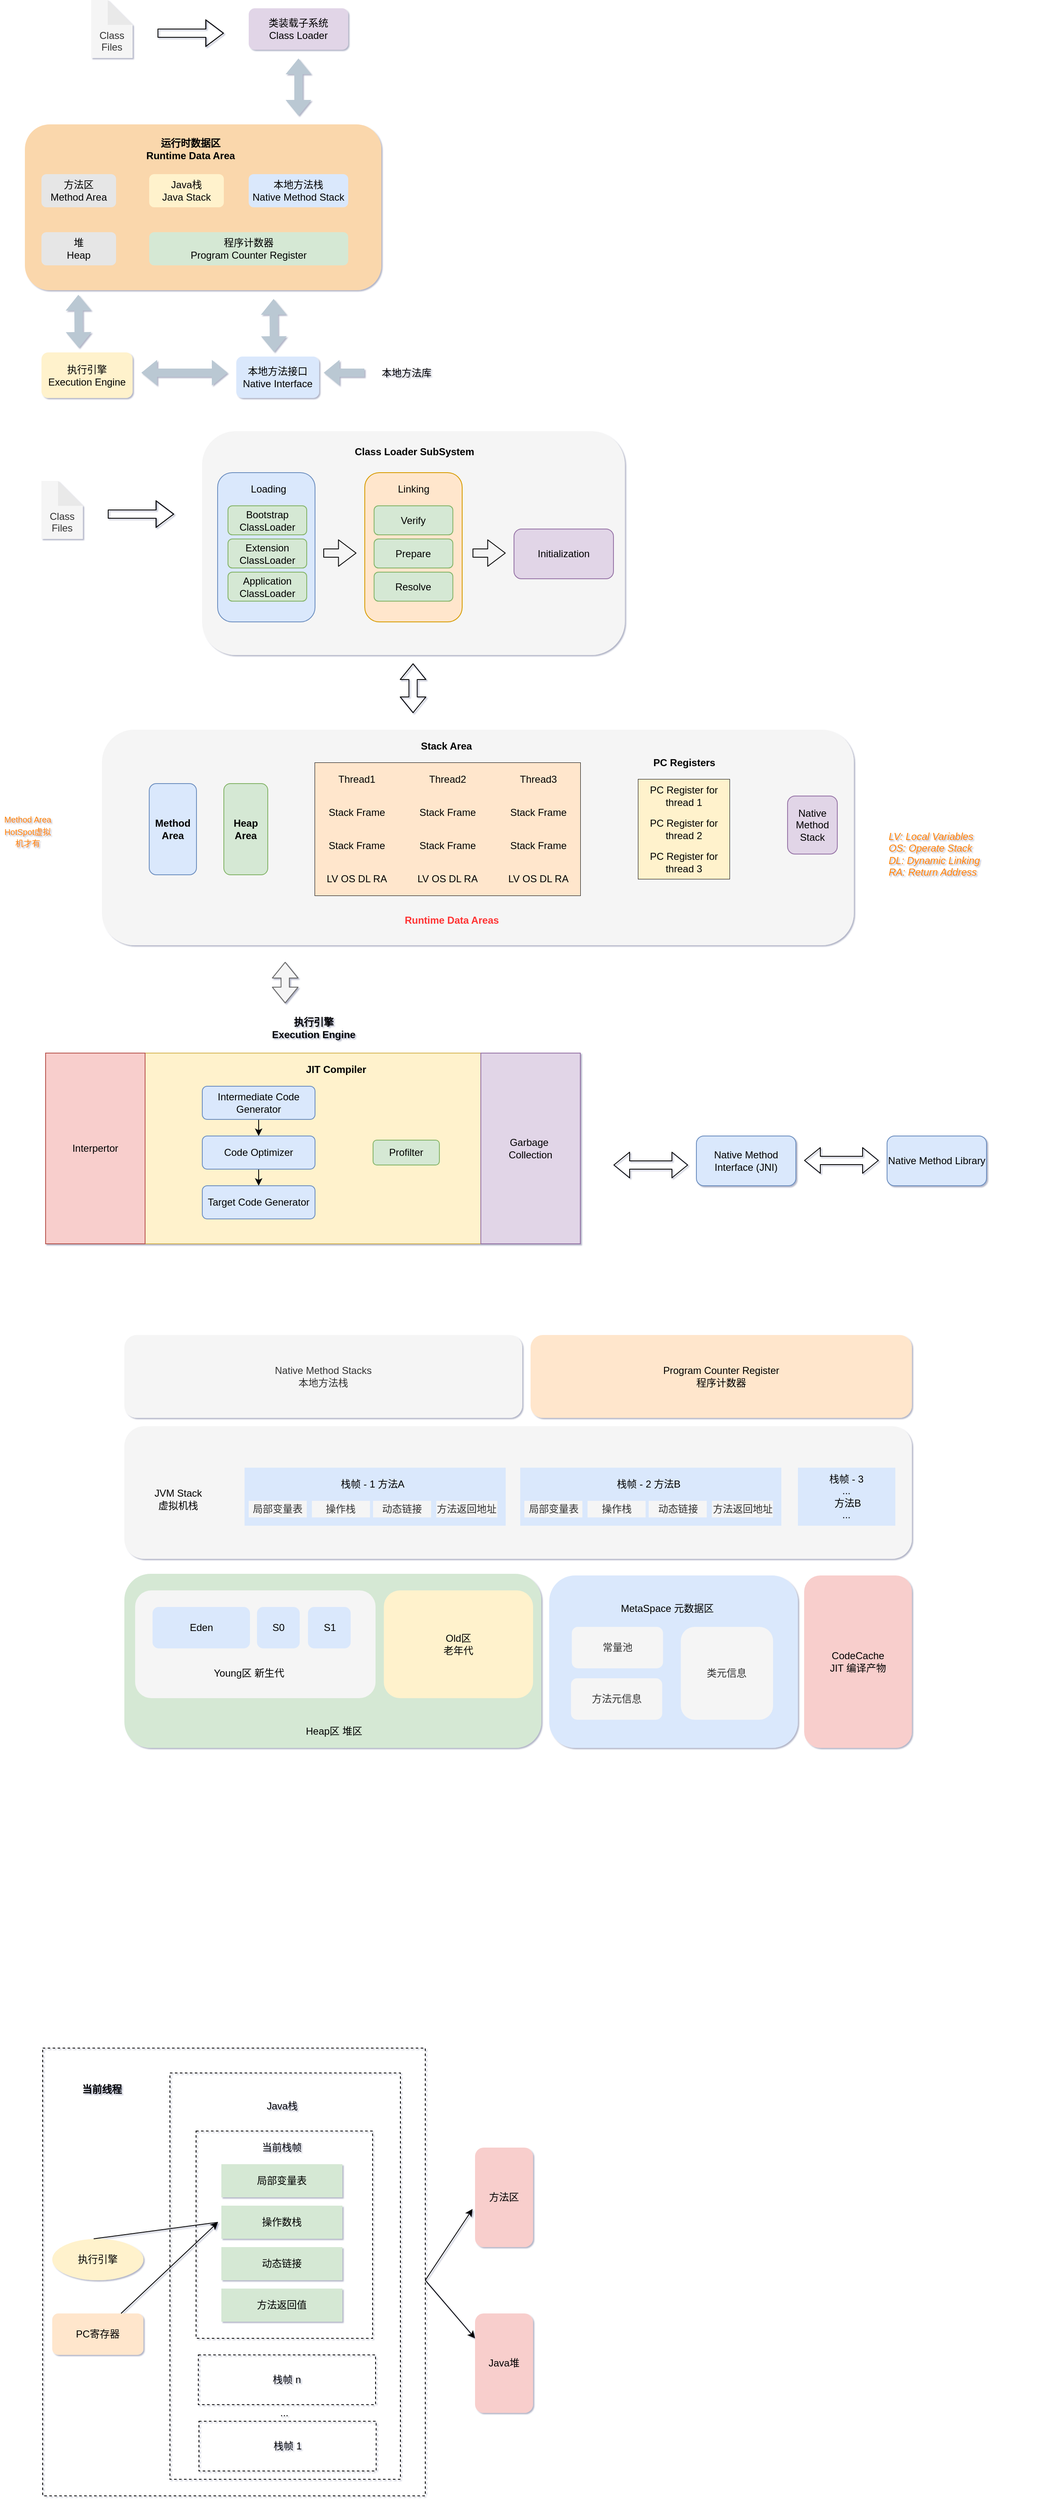 <mxfile version="13.6.2" type="device"><diagram id="C5RBs43oDa-KdzZeNtuy" name="Page-1"><mxGraphModel dx="1106" dy="1003" grid="1" gridSize="10" guides="1" tooltips="1" connect="1" arrows="1" fold="1" page="1" pageScale="1" pageWidth="2339" pageHeight="3300" math="0" shadow="1"><root><mxCell id="WIyWlLk6GJQsqaUBKTNV-0"/><mxCell id="WIyWlLk6GJQsqaUBKTNV-1" parent="WIyWlLk6GJQsqaUBKTNV-0"/><mxCell id="bjE6wLSKXsFgiYiC3SsY-15" value="" style="rounded=0;whiteSpace=wrap;html=1;strokeColor=#d6b656;fillColor=#fff2cc;" parent="WIyWlLk6GJQsqaUBKTNV-1" vertex="1"><mxGeometry x="245" y="1300" width="405" height="230" as="geometry"/></mxCell><mxCell id="PhvmzHzbnScWSpnPdrOo-39" value="" style="rounded=1;whiteSpace=wrap;html=1;dashed=1;fillColor=#dae8fc;strokeColor=none;" parent="WIyWlLk6GJQsqaUBKTNV-1" vertex="1"><mxGeometry x="732.5" y="1930" width="300" height="208" as="geometry"/></mxCell><mxCell id="PhvmzHzbnScWSpnPdrOo-33" value="" style="rounded=1;whiteSpace=wrap;html=1;dashed=1;fillColor=#d5e8d4;strokeColor=none;" parent="WIyWlLk6GJQsqaUBKTNV-1" vertex="1"><mxGeometry x="220" y="1928" width="503" height="210" as="geometry"/></mxCell><mxCell id="PhvmzHzbnScWSpnPdrOo-30" value="" style="rounded=1;whiteSpace=wrap;html=1;dashed=1;fillColor=#f5f5f5;fontColor=#333333;strokeColor=none;" parent="WIyWlLk6GJQsqaUBKTNV-1" vertex="1"><mxGeometry x="233" y="1948" width="290" height="130" as="geometry"/></mxCell><mxCell id="PhvmzHzbnScWSpnPdrOo-24" value="" style="rounded=1;whiteSpace=wrap;html=1;dashed=1;fillColor=#f5f5f5;fontColor=#333333;strokeColor=none;" parent="WIyWlLk6GJQsqaUBKTNV-1" vertex="1"><mxGeometry x="220" y="1750" width="950" height="160" as="geometry"/></mxCell><mxCell id="-hFoZaVUEmE9mQZPMZeh-57" value="" style="rounded=1;whiteSpace=wrap;html=1;fillColor=#f5f5f5;fontColor=#333333;strokeColor=none;" parent="WIyWlLk6GJQsqaUBKTNV-1" vertex="1"><mxGeometry x="193" y="910" width="907" height="260" as="geometry"/></mxCell><mxCell id="-hFoZaVUEmE9mQZPMZeh-16" value="" style="rounded=1;whiteSpace=wrap;html=1;fillColor=#f5f5f5;fontColor=#333333;strokeColor=none;" parent="WIyWlLk6GJQsqaUBKTNV-1" vertex="1"><mxGeometry x="313.75" y="550" width="510" height="270" as="geometry"/></mxCell><mxCell id="-hFoZaVUEmE9mQZPMZeh-12" value="" style="rounded=1;whiteSpace=wrap;html=1;fillColor=#ffe6cc;strokeColor=#d79b00;" parent="WIyWlLk6GJQsqaUBKTNV-1" vertex="1"><mxGeometry x="510" y="600" width="117.5" height="180" as="geometry"/></mxCell><mxCell id="-hFoZaVUEmE9mQZPMZeh-10" value="" style="rounded=1;whiteSpace=wrap;html=1;fillColor=#dae8fc;strokeColor=#6c8ebf;" parent="WIyWlLk6GJQsqaUBKTNV-1" vertex="1"><mxGeometry x="332.5" y="600" width="117.5" height="180" as="geometry"/></mxCell><mxCell id="D6zhzTx_Y20rToR_eGYe-0" value="" style="rounded=1;whiteSpace=wrap;html=1;fillColor=#fad7ac;strokeColor=none;" parent="WIyWlLk6GJQsqaUBKTNV-1" vertex="1"><mxGeometry x="100" y="180" width="430" height="200" as="geometry"/></mxCell><mxCell id="D6zhzTx_Y20rToR_eGYe-1" value="方法区&lt;br&gt;Method Area" style="rounded=1;whiteSpace=wrap;html=1;fillColor=#E6E6E6;strokeColor=none;" parent="WIyWlLk6GJQsqaUBKTNV-1" vertex="1"><mxGeometry x="120" y="240" width="90" height="40" as="geometry"/></mxCell><mxCell id="D6zhzTx_Y20rToR_eGYe-2" value="堆&lt;br&gt;Heap" style="rounded=1;whiteSpace=wrap;html=1;fillColor=#E6E6E6;strokeColor=none;" parent="WIyWlLk6GJQsqaUBKTNV-1" vertex="1"><mxGeometry x="120" y="310" width="90" height="40" as="geometry"/></mxCell><mxCell id="D6zhzTx_Y20rToR_eGYe-3" value="Java栈&lt;br&gt;Java Stack" style="rounded=1;whiteSpace=wrap;html=1;fillColor=#fff2cc;strokeColor=none;" parent="WIyWlLk6GJQsqaUBKTNV-1" vertex="1"><mxGeometry x="250" y="240" width="90" height="40" as="geometry"/></mxCell><mxCell id="D6zhzTx_Y20rToR_eGYe-4" value="程序计数器&lt;br&gt;Program Counter Register" style="rounded=1;whiteSpace=wrap;html=1;fillColor=#d5e8d4;strokeColor=none;" parent="WIyWlLk6GJQsqaUBKTNV-1" vertex="1"><mxGeometry x="250" y="310" width="240" height="40" as="geometry"/></mxCell><mxCell id="D6zhzTx_Y20rToR_eGYe-5" value="本地方法栈&lt;br&gt;Native Method Stack" style="rounded=1;whiteSpace=wrap;html=1;fillColor=#dae8fc;strokeColor=none;" parent="WIyWlLk6GJQsqaUBKTNV-1" vertex="1"><mxGeometry x="370" y="240" width="120" height="40" as="geometry"/></mxCell><mxCell id="D6zhzTx_Y20rToR_eGYe-6" value="&lt;br&gt;&lt;br&gt;Class Files" style="shape=note;whiteSpace=wrap;html=1;backgroundOutline=1;darkOpacity=0.05;fillColor=#f5f5f5;fontColor=#333333;strokeColor=none;" parent="WIyWlLk6GJQsqaUBKTNV-1" vertex="1"><mxGeometry x="180" y="30" width="50" height="70" as="geometry"/></mxCell><mxCell id="D6zhzTx_Y20rToR_eGYe-7" value="类装载子系统&lt;br&gt;Class Loader" style="rounded=1;whiteSpace=wrap;html=1;fillColor=#e1d5e7;strokeColor=none;" parent="WIyWlLk6GJQsqaUBKTNV-1" vertex="1"><mxGeometry x="370" y="40" width="120" height="50" as="geometry"/></mxCell><mxCell id="D6zhzTx_Y20rToR_eGYe-8" value="执行引擎&lt;br&gt;Execution Engine" style="rounded=1;whiteSpace=wrap;html=1;fillColor=#fff2cc;strokeColor=none;" parent="WIyWlLk6GJQsqaUBKTNV-1" vertex="1"><mxGeometry x="120" y="455" width="110" height="55" as="geometry"/></mxCell><mxCell id="D6zhzTx_Y20rToR_eGYe-9" value="本地方法接口&lt;br&gt;Native Interface" style="rounded=1;whiteSpace=wrap;html=1;fillColor=#dae8fc;strokeColor=none;" parent="WIyWlLk6GJQsqaUBKTNV-1" vertex="1"><mxGeometry x="355" y="460" width="100" height="50" as="geometry"/></mxCell><mxCell id="D6zhzTx_Y20rToR_eGYe-10" value="" style="shape=flexArrow;endArrow=classic;html=1;endWidth=21;endSize=6.74;" parent="WIyWlLk6GJQsqaUBKTNV-1" edge="1"><mxGeometry width="50" height="50" relative="1" as="geometry"><mxPoint x="260" y="70" as="sourcePoint"/><mxPoint x="340" y="70" as="targetPoint"/><Array as="points"><mxPoint x="300" y="70"/></Array></mxGeometry></mxCell><mxCell id="D6zhzTx_Y20rToR_eGYe-11" value="" style="shape=flexArrow;endArrow=classic;startArrow=classic;html=1;fillColor=#bac8d3;strokeColor=none;" parent="WIyWlLk6GJQsqaUBKTNV-1" edge="1"><mxGeometry width="50" height="50" relative="1" as="geometry"><mxPoint x="430" y="170" as="sourcePoint"/><mxPoint x="430" y="100" as="targetPoint"/></mxGeometry></mxCell><mxCell id="D6zhzTx_Y20rToR_eGYe-12" value="&lt;b&gt;运行时数据区 Runtime Data Area&lt;/b&gt;" style="text;html=1;strokeColor=none;fillColor=none;align=center;verticalAlign=middle;whiteSpace=wrap;rounded=0;" parent="WIyWlLk6GJQsqaUBKTNV-1" vertex="1"><mxGeometry x="240" y="200" width="120" height="20" as="geometry"/></mxCell><mxCell id="D6zhzTx_Y20rToR_eGYe-13" value="" style="shape=flexArrow;endArrow=classic;startArrow=classic;html=1;fillColor=#bac8d3;strokeColor=none;" parent="WIyWlLk6GJQsqaUBKTNV-1" edge="1"><mxGeometry width="50" height="50" relative="1" as="geometry"><mxPoint x="165" y="450" as="sourcePoint"/><mxPoint x="164.5" y="385" as="targetPoint"/></mxGeometry></mxCell><mxCell id="D6zhzTx_Y20rToR_eGYe-14" value="" style="shape=flexArrow;endArrow=classic;startArrow=classic;html=1;fillColor=#bac8d3;strokeColor=none;" parent="WIyWlLk6GJQsqaUBKTNV-1" edge="1"><mxGeometry width="50" height="50" relative="1" as="geometry"><mxPoint x="400.5" y="455" as="sourcePoint"/><mxPoint x="400" y="390" as="targetPoint"/></mxGeometry></mxCell><mxCell id="D6zhzTx_Y20rToR_eGYe-15" value="" style="shape=flexArrow;endArrow=classic;startArrow=classic;html=1;fillColor=#bac8d3;strokeColor=none;" parent="WIyWlLk6GJQsqaUBKTNV-1" edge="1"><mxGeometry width="50" height="50" relative="1" as="geometry"><mxPoint x="240" y="479.5" as="sourcePoint"/><mxPoint x="345" y="479.5" as="targetPoint"/></mxGeometry></mxCell><mxCell id="D6zhzTx_Y20rToR_eGYe-16" value="本地方法库" style="text;html=1;align=center;verticalAlign=middle;resizable=0;points=[];autosize=1;strokeColor=none;" parent="WIyWlLk6GJQsqaUBKTNV-1" vertex="1"><mxGeometry x="520" y="470" width="80" height="20" as="geometry"/></mxCell><mxCell id="D6zhzTx_Y20rToR_eGYe-17" value="" style="shape=flexArrow;endArrow=classic;html=1;fillColor=#bac8d3;strokeColor=none;" parent="WIyWlLk6GJQsqaUBKTNV-1" edge="1"><mxGeometry width="50" height="50" relative="1" as="geometry"><mxPoint x="510" y="479.5" as="sourcePoint"/><mxPoint x="460" y="479.5" as="targetPoint"/></mxGeometry></mxCell><mxCell id="-hFoZaVUEmE9mQZPMZeh-0" value="&lt;br&gt;&lt;br&gt;Class Files" style="shape=note;whiteSpace=wrap;html=1;backgroundOutline=1;darkOpacity=0.05;fillColor=#f5f5f5;fontColor=#333333;strokeColor=none;" parent="WIyWlLk6GJQsqaUBKTNV-1" vertex="1"><mxGeometry x="120" y="610" width="50" height="70" as="geometry"/></mxCell><mxCell id="-hFoZaVUEmE9mQZPMZeh-1" value="" style="shape=flexArrow;endArrow=classic;html=1;endWidth=21;endSize=6.74;" parent="WIyWlLk6GJQsqaUBKTNV-1" edge="1"><mxGeometry width="50" height="50" relative="1" as="geometry"><mxPoint x="200" y="650" as="sourcePoint"/><mxPoint x="280" y="650" as="targetPoint"/><Array as="points"><mxPoint x="240" y="650"/></Array></mxGeometry></mxCell><mxCell id="-hFoZaVUEmE9mQZPMZeh-3" value="Bootstrap ClassLoader" style="rounded=1;whiteSpace=wrap;html=1;fillColor=#d5e8d4;strokeColor=#82b366;" parent="WIyWlLk6GJQsqaUBKTNV-1" vertex="1"><mxGeometry x="345" y="640" width="95" height="35" as="geometry"/></mxCell><mxCell id="-hFoZaVUEmE9mQZPMZeh-4" value="Extension ClassLoader" style="rounded=1;whiteSpace=wrap;html=1;fillColor=#d5e8d4;strokeColor=#82b366;" parent="WIyWlLk6GJQsqaUBKTNV-1" vertex="1"><mxGeometry x="345" y="680" width="95" height="35" as="geometry"/></mxCell><mxCell id="-hFoZaVUEmE9mQZPMZeh-5" value="Application ClassLoader" style="rounded=1;whiteSpace=wrap;html=1;fillColor=#d5e8d4;strokeColor=#82b366;" parent="WIyWlLk6GJQsqaUBKTNV-1" vertex="1"><mxGeometry x="345" y="720" width="95" height="35" as="geometry"/></mxCell><mxCell id="-hFoZaVUEmE9mQZPMZeh-6" value="Verify" style="rounded=1;whiteSpace=wrap;html=1;fillColor=#d5e8d4;strokeColor=#82b366;" parent="WIyWlLk6GJQsqaUBKTNV-1" vertex="1"><mxGeometry x="521.25" y="640" width="95" height="35" as="geometry"/></mxCell><mxCell id="-hFoZaVUEmE9mQZPMZeh-7" value="Prepare" style="rounded=1;whiteSpace=wrap;html=1;fillColor=#d5e8d4;strokeColor=#82b366;" parent="WIyWlLk6GJQsqaUBKTNV-1" vertex="1"><mxGeometry x="521.25" y="680" width="95" height="35" as="geometry"/></mxCell><mxCell id="-hFoZaVUEmE9mQZPMZeh-8" value="Resolve" style="rounded=1;whiteSpace=wrap;html=1;fillColor=#d5e8d4;strokeColor=#82b366;" parent="WIyWlLk6GJQsqaUBKTNV-1" vertex="1"><mxGeometry x="521.25" y="720" width="95" height="35" as="geometry"/></mxCell><mxCell id="-hFoZaVUEmE9mQZPMZeh-9" value="" style="shape=flexArrow;endArrow=classic;html=1;endWidth=21;endSize=6.74;" parent="WIyWlLk6GJQsqaUBKTNV-1" edge="1"><mxGeometry width="50" height="50" relative="1" as="geometry"><mxPoint x="460" y="697" as="sourcePoint"/><mxPoint x="500" y="697" as="targetPoint"/><Array as="points"><mxPoint x="500" y="697"/></Array></mxGeometry></mxCell><mxCell id="-hFoZaVUEmE9mQZPMZeh-11" value="Loading" style="text;html=1;strokeColor=none;fillColor=none;align=center;verticalAlign=middle;whiteSpace=wrap;rounded=0;" parent="WIyWlLk6GJQsqaUBKTNV-1" vertex="1"><mxGeometry x="374" y="610" width="40" height="20" as="geometry"/></mxCell><mxCell id="-hFoZaVUEmE9mQZPMZeh-13" value="Linking" style="text;html=1;strokeColor=none;fillColor=none;align=center;verticalAlign=middle;whiteSpace=wrap;rounded=0;" parent="WIyWlLk6GJQsqaUBKTNV-1" vertex="1"><mxGeometry x="548.75" y="610" width="40" height="20" as="geometry"/></mxCell><mxCell id="-hFoZaVUEmE9mQZPMZeh-14" value="" style="shape=flexArrow;endArrow=classic;html=1;endWidth=21;endSize=6.74;" parent="WIyWlLk6GJQsqaUBKTNV-1" edge="1"><mxGeometry width="50" height="50" relative="1" as="geometry"><mxPoint x="640" y="697" as="sourcePoint"/><mxPoint x="680" y="697" as="targetPoint"/><Array as="points"><mxPoint x="680" y="697"/></Array></mxGeometry></mxCell><mxCell id="-hFoZaVUEmE9mQZPMZeh-15" value="Initialization" style="rounded=1;whiteSpace=wrap;html=1;fillColor=#e1d5e7;strokeColor=#9673a6;" parent="WIyWlLk6GJQsqaUBKTNV-1" vertex="1"><mxGeometry x="690" y="668" width="120" height="60" as="geometry"/></mxCell><mxCell id="-hFoZaVUEmE9mQZPMZeh-17" value="&lt;b&gt;Class Loader SubSystem&lt;/b&gt;" style="text;html=1;strokeColor=none;fillColor=none;align=center;verticalAlign=middle;whiteSpace=wrap;rounded=0;" parent="WIyWlLk6GJQsqaUBKTNV-1" vertex="1"><mxGeometry x="490" y="565" width="160" height="20" as="geometry"/></mxCell><mxCell id="-hFoZaVUEmE9mQZPMZeh-18" value="" style="shape=flexArrow;endArrow=classic;startArrow=classic;html=1;" parent="WIyWlLk6GJQsqaUBKTNV-1" edge="1"><mxGeometry width="50" height="50" relative="1" as="geometry"><mxPoint x="568.25" y="890" as="sourcePoint"/><mxPoint x="568.25" y="830" as="targetPoint"/></mxGeometry></mxCell><mxCell id="-hFoZaVUEmE9mQZPMZeh-20" value="&lt;b&gt;Method Area&lt;/b&gt;" style="rounded=1;whiteSpace=wrap;html=1;fillColor=#dae8fc;strokeColor=#6c8ebf;" parent="WIyWlLk6GJQsqaUBKTNV-1" vertex="1"><mxGeometry x="250" y="975" width="57" height="110" as="geometry"/></mxCell><mxCell id="-hFoZaVUEmE9mQZPMZeh-21" value="&lt;b&gt;Heap Area&lt;/b&gt;" style="rounded=1;whiteSpace=wrap;html=1;fillColor=#d5e8d4;strokeColor=#82b366;" parent="WIyWlLk6GJQsqaUBKTNV-1" vertex="1"><mxGeometry x="340" y="975" width="53" height="110" as="geometry"/></mxCell><mxCell id="-hFoZaVUEmE9mQZPMZeh-23" value="" style="shape=table;html=1;whiteSpace=wrap;startSize=0;container=1;collapsible=0;childLayout=tableLayout;strokeColor=#000000;fillColor=none;" parent="WIyWlLk6GJQsqaUBKTNV-1" vertex="1"><mxGeometry x="450" y="950" width="320" height="160" as="geometry"/></mxCell><mxCell id="-hFoZaVUEmE9mQZPMZeh-24" value="" style="shape=partialRectangle;html=1;whiteSpace=wrap;collapsible=0;dropTarget=0;pointerEvents=0;fillColor=none;top=0;left=0;bottom=0;right=0;points=[[0,0.5],[1,0.5]];portConstraint=eastwest;" parent="-hFoZaVUEmE9mQZPMZeh-23" vertex="1"><mxGeometry width="320" height="40" as="geometry"/></mxCell><mxCell id="-hFoZaVUEmE9mQZPMZeh-25" value="Thread1" style="shape=partialRectangle;html=1;whiteSpace=wrap;connectable=0;fillColor=#ffe6cc;top=0;left=0;bottom=0;right=0;overflow=hidden;strokeColor=#d79b00;" parent="-hFoZaVUEmE9mQZPMZeh-24" vertex="1"><mxGeometry width="101" height="40" as="geometry"/></mxCell><mxCell id="-hFoZaVUEmE9mQZPMZeh-26" value="Thread2" style="shape=partialRectangle;html=1;whiteSpace=wrap;connectable=0;fillColor=#ffe6cc;top=0;left=0;bottom=0;right=0;overflow=hidden;strokeColor=#d79b00;" parent="-hFoZaVUEmE9mQZPMZeh-24" vertex="1"><mxGeometry x="101" width="118" height="40" as="geometry"/></mxCell><mxCell id="-hFoZaVUEmE9mQZPMZeh-27" value="Thread3" style="shape=partialRectangle;html=1;whiteSpace=wrap;connectable=0;fillColor=#ffe6cc;top=0;left=0;bottom=0;right=0;overflow=hidden;strokeColor=#d79b00;" parent="-hFoZaVUEmE9mQZPMZeh-24" vertex="1"><mxGeometry x="219" width="101" height="40" as="geometry"/></mxCell><mxCell id="-hFoZaVUEmE9mQZPMZeh-28" value="" style="shape=partialRectangle;html=1;whiteSpace=wrap;collapsible=0;dropTarget=0;pointerEvents=0;fillColor=none;top=0;left=0;bottom=0;right=0;points=[[0,0.5],[1,0.5]];portConstraint=eastwest;" parent="-hFoZaVUEmE9mQZPMZeh-23" vertex="1"><mxGeometry y="40" width="320" height="40" as="geometry"/></mxCell><mxCell id="-hFoZaVUEmE9mQZPMZeh-29" value="Stack Frame" style="shape=partialRectangle;html=1;whiteSpace=wrap;connectable=0;fillColor=#ffe6cc;top=0;left=0;bottom=0;right=0;overflow=hidden;strokeColor=#d79b00;" parent="-hFoZaVUEmE9mQZPMZeh-28" vertex="1"><mxGeometry width="101" height="40" as="geometry"/></mxCell><mxCell id="-hFoZaVUEmE9mQZPMZeh-30" value="Stack Frame" style="shape=partialRectangle;html=1;whiteSpace=wrap;connectable=0;fillColor=#ffe6cc;top=0;left=0;bottom=0;right=0;overflow=hidden;strokeColor=#d79b00;" parent="-hFoZaVUEmE9mQZPMZeh-28" vertex="1"><mxGeometry x="101" width="118" height="40" as="geometry"/></mxCell><mxCell id="-hFoZaVUEmE9mQZPMZeh-31" value="&lt;span&gt;Stack Frame&lt;/span&gt;" style="shape=partialRectangle;html=1;whiteSpace=wrap;connectable=0;fillColor=#ffe6cc;top=0;left=0;bottom=0;right=0;overflow=hidden;strokeColor=#d79b00;" parent="-hFoZaVUEmE9mQZPMZeh-28" vertex="1"><mxGeometry x="219" width="101" height="40" as="geometry"/></mxCell><mxCell id="-hFoZaVUEmE9mQZPMZeh-32" value="" style="shape=partialRectangle;html=1;whiteSpace=wrap;collapsible=0;dropTarget=0;pointerEvents=0;fillColor=none;top=0;left=0;bottom=0;right=0;points=[[0,0.5],[1,0.5]];portConstraint=eastwest;" parent="-hFoZaVUEmE9mQZPMZeh-23" vertex="1"><mxGeometry y="80" width="320" height="40" as="geometry"/></mxCell><mxCell id="-hFoZaVUEmE9mQZPMZeh-33" value="&lt;span&gt;Stack Frame&lt;/span&gt;" style="shape=partialRectangle;html=1;whiteSpace=wrap;connectable=0;fillColor=#ffe6cc;top=0;left=0;bottom=0;right=0;overflow=hidden;strokeColor=#d79b00;" parent="-hFoZaVUEmE9mQZPMZeh-32" vertex="1"><mxGeometry width="101" height="40" as="geometry"/></mxCell><mxCell id="-hFoZaVUEmE9mQZPMZeh-34" value="Stack Frame" style="shape=partialRectangle;html=1;whiteSpace=wrap;connectable=0;fillColor=#ffe6cc;top=0;left=0;bottom=0;right=0;overflow=hidden;strokeColor=#d79b00;" parent="-hFoZaVUEmE9mQZPMZeh-32" vertex="1"><mxGeometry x="101" width="118" height="40" as="geometry"/></mxCell><mxCell id="-hFoZaVUEmE9mQZPMZeh-35" value="&lt;span&gt;Stack Frame&lt;/span&gt;" style="shape=partialRectangle;html=1;whiteSpace=wrap;connectable=0;fillColor=#ffe6cc;top=0;left=0;bottom=0;right=0;overflow=hidden;strokeColor=#d79b00;" parent="-hFoZaVUEmE9mQZPMZeh-32" vertex="1"><mxGeometry x="219" width="101" height="40" as="geometry"/></mxCell><mxCell id="-hFoZaVUEmE9mQZPMZeh-37" style="shape=partialRectangle;html=1;whiteSpace=wrap;collapsible=0;dropTarget=0;pointerEvents=0;fillColor=none;top=0;left=0;bottom=0;right=0;points=[[0,0.5],[1,0.5]];portConstraint=eastwest;" parent="-hFoZaVUEmE9mQZPMZeh-23" vertex="1"><mxGeometry y="120" width="320" height="40" as="geometry"/></mxCell><mxCell id="-hFoZaVUEmE9mQZPMZeh-38" value="LV OS DL RA" style="shape=partialRectangle;html=1;whiteSpace=wrap;connectable=0;fillColor=#ffe6cc;top=0;left=0;bottom=0;right=0;overflow=hidden;strokeColor=#d79b00;" parent="-hFoZaVUEmE9mQZPMZeh-37" vertex="1"><mxGeometry width="101" height="40" as="geometry"/></mxCell><mxCell id="-hFoZaVUEmE9mQZPMZeh-39" value="&lt;span&gt;LV OS DL RA&lt;/span&gt;" style="shape=partialRectangle;html=1;whiteSpace=wrap;connectable=0;fillColor=#ffe6cc;top=0;left=0;bottom=0;right=0;overflow=hidden;strokeColor=#d79b00;" parent="-hFoZaVUEmE9mQZPMZeh-37" vertex="1"><mxGeometry x="101" width="118" height="40" as="geometry"/></mxCell><mxCell id="-hFoZaVUEmE9mQZPMZeh-40" value="&lt;span&gt;LV OS DL RA&lt;/span&gt;" style="shape=partialRectangle;html=1;whiteSpace=wrap;connectable=0;fillColor=#ffe6cc;top=0;left=0;bottom=0;right=0;overflow=hidden;strokeColor=#d79b00;" parent="-hFoZaVUEmE9mQZPMZeh-37" vertex="1"><mxGeometry x="219" width="101" height="40" as="geometry"/></mxCell><mxCell id="-hFoZaVUEmE9mQZPMZeh-41" value="" style="shape=table;html=1;whiteSpace=wrap;startSize=0;container=1;collapsible=0;childLayout=tableLayout;strokeColor=#000000;fillColor=none;" parent="WIyWlLk6GJQsqaUBKTNV-1" vertex="1"><mxGeometry x="840" y="970" width="110" height="120" as="geometry"/></mxCell><mxCell id="-hFoZaVUEmE9mQZPMZeh-42" value="" style="shape=partialRectangle;html=1;whiteSpace=wrap;collapsible=0;dropTarget=0;pointerEvents=0;fillColor=none;top=0;left=0;bottom=0;right=0;points=[[0,0.5],[1,0.5]];portConstraint=eastwest;" parent="-hFoZaVUEmE9mQZPMZeh-41" vertex="1"><mxGeometry width="110" height="40" as="geometry"/></mxCell><mxCell id="-hFoZaVUEmE9mQZPMZeh-43" value="PC Register for thread 1" style="shape=partialRectangle;html=1;whiteSpace=wrap;connectable=0;fillColor=#fff2cc;top=0;left=0;bottom=0;right=0;overflow=hidden;strokeColor=#d6b656;" parent="-hFoZaVUEmE9mQZPMZeh-42" vertex="1"><mxGeometry width="110" height="40" as="geometry"/></mxCell><mxCell id="-hFoZaVUEmE9mQZPMZeh-46" value="" style="shape=partialRectangle;html=1;whiteSpace=wrap;collapsible=0;dropTarget=0;pointerEvents=0;fillColor=none;top=0;left=0;bottom=0;right=0;points=[[0,0.5],[1,0.5]];portConstraint=eastwest;" parent="-hFoZaVUEmE9mQZPMZeh-41" vertex="1"><mxGeometry y="40" width="110" height="40" as="geometry"/></mxCell><mxCell id="-hFoZaVUEmE9mQZPMZeh-47" value="&lt;span&gt;PC Register for thread 2&lt;br&gt;&lt;/span&gt;" style="shape=partialRectangle;html=1;whiteSpace=wrap;connectable=0;fillColor=#fff2cc;top=0;left=0;bottom=0;right=0;overflow=hidden;strokeColor=#d6b656;" parent="-hFoZaVUEmE9mQZPMZeh-46" vertex="1"><mxGeometry width="110" height="40" as="geometry"/></mxCell><mxCell id="-hFoZaVUEmE9mQZPMZeh-50" value="" style="shape=partialRectangle;html=1;whiteSpace=wrap;collapsible=0;dropTarget=0;pointerEvents=0;fillColor=none;top=0;left=0;bottom=0;right=0;points=[[0,0.5],[1,0.5]];portConstraint=eastwest;" parent="-hFoZaVUEmE9mQZPMZeh-41" vertex="1"><mxGeometry y="80" width="110" height="40" as="geometry"/></mxCell><mxCell id="-hFoZaVUEmE9mQZPMZeh-51" value="&lt;span&gt;PC Register for thread 3&lt;/span&gt;" style="shape=partialRectangle;html=1;whiteSpace=wrap;connectable=0;fillColor=#fff2cc;top=0;left=0;bottom=0;right=0;overflow=hidden;strokeColor=#d6b656;" parent="-hFoZaVUEmE9mQZPMZeh-50" vertex="1"><mxGeometry width="110" height="40" as="geometry"/></mxCell><mxCell id="-hFoZaVUEmE9mQZPMZeh-54" value="&lt;b&gt;PC Registers&lt;/b&gt;" style="text;html=1;align=center;verticalAlign=middle;resizable=0;points=[];autosize=1;" parent="WIyWlLk6GJQsqaUBKTNV-1" vertex="1"><mxGeometry x="850" y="940" width="90" height="20" as="geometry"/></mxCell><mxCell id="-hFoZaVUEmE9mQZPMZeh-55" value="Native Method Stack" style="rounded=1;whiteSpace=wrap;html=1;strokeColor=#9673a6;fillColor=#e1d5e7;" parent="WIyWlLk6GJQsqaUBKTNV-1" vertex="1"><mxGeometry x="1020" y="990" width="60" height="70" as="geometry"/></mxCell><mxCell id="-hFoZaVUEmE9mQZPMZeh-56" value="&lt;b&gt;Stack Area&lt;/b&gt;" style="text;html=1;align=center;verticalAlign=middle;resizable=0;points=[];autosize=1;" parent="WIyWlLk6GJQsqaUBKTNV-1" vertex="1"><mxGeometry x="567.5" y="920" width="80" height="20" as="geometry"/></mxCell><mxCell id="-hFoZaVUEmE9mQZPMZeh-58" value="&lt;b&gt;&lt;font color=&quot;#ff3333&quot;&gt;Runtime Data Areas&lt;/font&gt;&lt;/b&gt;" style="text;html=1;strokeColor=none;fillColor=none;align=center;verticalAlign=middle;whiteSpace=wrap;rounded=0;" parent="WIyWlLk6GJQsqaUBKTNV-1" vertex="1"><mxGeometry x="540" y="1130" width="150" height="20" as="geometry"/></mxCell><mxCell id="-hFoZaVUEmE9mQZPMZeh-60" value="&lt;i&gt;&lt;font color=&quot;#ff8000&quot;&gt;LV: Local Variables&lt;br&gt;OS: Operate Stack&lt;br&gt;DL: Dynamic Linking&lt;br&gt;RA: Return Address&lt;/font&gt;&lt;/i&gt;" style="text;html=1;strokeColor=none;fillColor=none;align=left;verticalAlign=middle;whiteSpace=wrap;rounded=0;" parent="WIyWlLk6GJQsqaUBKTNV-1" vertex="1"><mxGeometry x="1140" y="1020" width="180" height="80" as="geometry"/></mxCell><mxCell id="-hFoZaVUEmE9mQZPMZeh-61" value="&lt;font style=&quot;font-size: 10px&quot; color=&quot;#ff8000&quot;&gt;&lt;br&gt;Method Area&lt;br&gt;HotSpot虚拟机才有&lt;/font&gt;" style="text;html=1;strokeColor=none;fillColor=none;align=center;verticalAlign=middle;whiteSpace=wrap;rounded=0;" parent="WIyWlLk6GJQsqaUBKTNV-1" vertex="1"><mxGeometry x="70" y="1015" width="67" height="20" as="geometry"/></mxCell><mxCell id="-hFoZaVUEmE9mQZPMZeh-65" style="edgeStyle=orthogonalEdgeStyle;rounded=0;orthogonalLoop=1;jettySize=auto;html=1;exitX=0.5;exitY=1;exitDx=0;exitDy=0;entryX=0.5;entryY=0;entryDx=0;entryDy=0;" parent="WIyWlLk6GJQsqaUBKTNV-1" source="-hFoZaVUEmE9mQZPMZeh-62" target="-hFoZaVUEmE9mQZPMZeh-63" edge="1"><mxGeometry relative="1" as="geometry"/></mxCell><mxCell id="-hFoZaVUEmE9mQZPMZeh-62" value="Intermediate Code Generator" style="rounded=1;whiteSpace=wrap;html=1;strokeColor=#6c8ebf;fillColor=#dae8fc;" parent="WIyWlLk6GJQsqaUBKTNV-1" vertex="1"><mxGeometry x="314" y="1340" width="136" height="40" as="geometry"/></mxCell><mxCell id="-hFoZaVUEmE9mQZPMZeh-66" style="edgeStyle=orthogonalEdgeStyle;rounded=0;orthogonalLoop=1;jettySize=auto;html=1;exitX=0.5;exitY=1;exitDx=0;exitDy=0;entryX=0.5;entryY=0;entryDx=0;entryDy=0;" parent="WIyWlLk6GJQsqaUBKTNV-1" source="-hFoZaVUEmE9mQZPMZeh-63" target="-hFoZaVUEmE9mQZPMZeh-64" edge="1"><mxGeometry relative="1" as="geometry"/></mxCell><mxCell id="-hFoZaVUEmE9mQZPMZeh-63" value="Code Optimizer" style="rounded=1;whiteSpace=wrap;html=1;strokeColor=#6c8ebf;fillColor=#dae8fc;" parent="WIyWlLk6GJQsqaUBKTNV-1" vertex="1"><mxGeometry x="314" y="1400" width="136" height="40" as="geometry"/></mxCell><mxCell id="-hFoZaVUEmE9mQZPMZeh-64" value="Target Code Generator" style="rounded=1;whiteSpace=wrap;html=1;strokeColor=#6c8ebf;fillColor=#dae8fc;" parent="WIyWlLk6GJQsqaUBKTNV-1" vertex="1"><mxGeometry x="314" y="1460" width="136" height="40" as="geometry"/></mxCell><mxCell id="-hFoZaVUEmE9mQZPMZeh-67" value="Profilter" style="rounded=1;whiteSpace=wrap;html=1;strokeColor=#82b366;fillColor=#d5e8d4;" parent="WIyWlLk6GJQsqaUBKTNV-1" vertex="1"><mxGeometry x="520" y="1405" width="80" height="30" as="geometry"/></mxCell><mxCell id="-hFoZaVUEmE9mQZPMZeh-68" value="&lt;b&gt;JIT Compiler&lt;/b&gt;" style="text;html=1;align=center;verticalAlign=middle;resizable=0;points=[];autosize=1;" parent="WIyWlLk6GJQsqaUBKTNV-1" vertex="1"><mxGeometry x="430" y="1310" width="90" height="20" as="geometry"/></mxCell><mxCell id="-hFoZaVUEmE9mQZPMZeh-84" value="" style="shape=flexArrow;endArrow=classic;startArrow=classic;html=1;fillColor=#f5f5f5;strokeColor=#666666;" parent="WIyWlLk6GJQsqaUBKTNV-1" edge="1"><mxGeometry width="50" height="50" relative="1" as="geometry"><mxPoint x="414" y="1240" as="sourcePoint"/><mxPoint x="414" y="1190" as="targetPoint"/></mxGeometry></mxCell><mxCell id="-hFoZaVUEmE9mQZPMZeh-85" value="Native Method Interface (JNI)" style="rounded=1;whiteSpace=wrap;html=1;strokeColor=#6c8ebf;fillColor=#dae8fc;" parent="WIyWlLk6GJQsqaUBKTNV-1" vertex="1"><mxGeometry x="910" y="1400" width="120" height="60" as="geometry"/></mxCell><mxCell id="-hFoZaVUEmE9mQZPMZeh-86" value="Native Method Library" style="rounded=1;whiteSpace=wrap;html=1;strokeColor=#6c8ebf;fillColor=#dae8fc;" parent="WIyWlLk6GJQsqaUBKTNV-1" vertex="1"><mxGeometry x="1140" y="1400" width="120" height="60" as="geometry"/></mxCell><mxCell id="-hFoZaVUEmE9mQZPMZeh-88" value="" style="shape=flexArrow;endArrow=classic;startArrow=classic;html=1;" parent="WIyWlLk6GJQsqaUBKTNV-1" edge="1"><mxGeometry width="50" height="50" relative="1" as="geometry"><mxPoint x="810" y="1435" as="sourcePoint"/><mxPoint x="900" y="1435" as="targetPoint"/></mxGeometry></mxCell><mxCell id="-hFoZaVUEmE9mQZPMZeh-89" value="" style="shape=flexArrow;endArrow=classic;startArrow=classic;html=1;" parent="WIyWlLk6GJQsqaUBKTNV-1" edge="1"><mxGeometry width="50" height="50" relative="1" as="geometry"><mxPoint x="1040" y="1429.5" as="sourcePoint"/><mxPoint x="1130" y="1429.5" as="targetPoint"/></mxGeometry></mxCell><mxCell id="-hFoZaVUEmE9mQZPMZeh-90" value="&lt;b&gt;执行引擎&lt;br&gt;Execution Engine&lt;/b&gt;" style="text;html=1;align=center;verticalAlign=middle;resizable=0;points=[];autosize=1;" parent="WIyWlLk6GJQsqaUBKTNV-1" vertex="1"><mxGeometry x="387.5" y="1255" width="120" height="30" as="geometry"/></mxCell><mxCell id="PhvmzHzbnScWSpnPdrOo-1" value="Native Method Stacks&lt;br&gt;本地方法栈" style="rounded=1;whiteSpace=wrap;html=1;dashed=1;fillColor=#f5f5f5;fontColor=#333333;strokeColor=none;" parent="WIyWlLk6GJQsqaUBKTNV-1" vertex="1"><mxGeometry x="220" y="1640" width="480" height="100" as="geometry"/></mxCell><mxCell id="PhvmzHzbnScWSpnPdrOo-2" value="Program Counter Register&lt;br&gt;程序计数器" style="rounded=1;whiteSpace=wrap;html=1;dashed=1;fillColor=#ffe6cc;strokeColor=none;" parent="WIyWlLk6GJQsqaUBKTNV-1" vertex="1"><mxGeometry x="710" y="1640" width="460" height="100" as="geometry"/></mxCell><mxCell id="PhvmzHzbnScWSpnPdrOo-4" value="" style="rounded=0;whiteSpace=wrap;html=1;dashed=1;fillColor=#dae8fc;strokeColor=none;" parent="WIyWlLk6GJQsqaUBKTNV-1" vertex="1"><mxGeometry x="365" y="1800" width="315" height="70" as="geometry"/></mxCell><mxCell id="PhvmzHzbnScWSpnPdrOo-5" value="局部变量表" style="rounded=0;whiteSpace=wrap;html=1;dashed=1;fillColor=#f5f5f5;fontColor=#333333;strokeColor=none;" parent="WIyWlLk6GJQsqaUBKTNV-1" vertex="1"><mxGeometry x="370" y="1840" width="70" height="20" as="geometry"/></mxCell><mxCell id="PhvmzHzbnScWSpnPdrOo-6" value="操作栈" style="rounded=0;whiteSpace=wrap;html=1;dashed=1;fillColor=#f5f5f5;fontColor=#333333;strokeColor=none;" parent="WIyWlLk6GJQsqaUBKTNV-1" vertex="1"><mxGeometry x="446.25" y="1840" width="70" height="20" as="geometry"/></mxCell><mxCell id="PhvmzHzbnScWSpnPdrOo-7" value="动态链接" style="rounded=0;whiteSpace=wrap;html=1;dashed=1;fillColor=#f5f5f5;fontColor=#333333;strokeColor=none;" parent="WIyWlLk6GJQsqaUBKTNV-1" vertex="1"><mxGeometry x="520" y="1840" width="70" height="20" as="geometry"/></mxCell><mxCell id="PhvmzHzbnScWSpnPdrOo-8" value="方法返回地址" style="rounded=0;whiteSpace=wrap;html=1;dashed=1;fillColor=#f5f5f5;fontColor=#333333;strokeColor=none;" parent="WIyWlLk6GJQsqaUBKTNV-1" vertex="1"><mxGeometry x="596.25" y="1840" width="73.75" height="20" as="geometry"/></mxCell><mxCell id="PhvmzHzbnScWSpnPdrOo-9" value="栈帧 - 1 方法A" style="text;html=1;strokeColor=none;fillColor=none;align=center;verticalAlign=middle;whiteSpace=wrap;rounded=0;dashed=1;" parent="WIyWlLk6GJQsqaUBKTNV-1" vertex="1"><mxGeometry x="446.25" y="1810" width="147" height="20" as="geometry"/></mxCell><mxCell id="PhvmzHzbnScWSpnPdrOo-11" value="" style="rounded=0;whiteSpace=wrap;html=1;dashed=1;fillColor=#dae8fc;strokeColor=none;" parent="WIyWlLk6GJQsqaUBKTNV-1" vertex="1"><mxGeometry x="697.5" y="1800" width="315" height="70" as="geometry"/></mxCell><mxCell id="PhvmzHzbnScWSpnPdrOo-12" value="局部变量表" style="rounded=0;whiteSpace=wrap;html=1;dashed=1;fillColor=#f5f5f5;fontColor=#333333;strokeColor=none;" parent="WIyWlLk6GJQsqaUBKTNV-1" vertex="1"><mxGeometry x="702.5" y="1840" width="70" height="20" as="geometry"/></mxCell><mxCell id="PhvmzHzbnScWSpnPdrOo-13" value="操作栈" style="rounded=0;whiteSpace=wrap;html=1;dashed=1;fillColor=#f5f5f5;fontColor=#333333;strokeColor=none;" parent="WIyWlLk6GJQsqaUBKTNV-1" vertex="1"><mxGeometry x="778.75" y="1840" width="70" height="20" as="geometry"/></mxCell><mxCell id="PhvmzHzbnScWSpnPdrOo-14" value="动态链接" style="rounded=0;whiteSpace=wrap;html=1;dashed=1;fillColor=#f5f5f5;fontColor=#333333;strokeColor=none;" parent="WIyWlLk6GJQsqaUBKTNV-1" vertex="1"><mxGeometry x="852.5" y="1840" width="70" height="20" as="geometry"/></mxCell><mxCell id="PhvmzHzbnScWSpnPdrOo-15" value="方法返回地址" style="rounded=0;whiteSpace=wrap;html=1;dashed=1;fillColor=#f5f5f5;fontColor=#333333;strokeColor=none;" parent="WIyWlLk6GJQsqaUBKTNV-1" vertex="1"><mxGeometry x="928.75" y="1840" width="73.75" height="20" as="geometry"/></mxCell><mxCell id="PhvmzHzbnScWSpnPdrOo-16" value="栈帧 - 2 方法B" style="text;html=1;strokeColor=none;fillColor=none;align=center;verticalAlign=middle;whiteSpace=wrap;rounded=0;dashed=1;" parent="WIyWlLk6GJQsqaUBKTNV-1" vertex="1"><mxGeometry x="778.75" y="1810" width="147" height="20" as="geometry"/></mxCell><mxCell id="PhvmzHzbnScWSpnPdrOo-18" value="" style="rounded=0;whiteSpace=wrap;html=1;dashed=1;fillColor=#dae8fc;strokeColor=none;" parent="WIyWlLk6GJQsqaUBKTNV-1" vertex="1"><mxGeometry x="1032.5" y="1800" width="117.5" height="70" as="geometry"/></mxCell><mxCell id="PhvmzHzbnScWSpnPdrOo-23" value="栈帧 - 3&lt;br&gt;...&lt;br&gt;&amp;nbsp;方法B&lt;br&gt;..." style="text;html=1;fillColor=#dae8fc;align=center;verticalAlign=middle;whiteSpace=wrap;rounded=0;dashed=1;" parent="WIyWlLk6GJQsqaUBKTNV-1" vertex="1"><mxGeometry x="1048.13" y="1810" width="86.25" height="50" as="geometry"/></mxCell><mxCell id="PhvmzHzbnScWSpnPdrOo-25" value="JVM Stack&lt;br&gt;虚拟机栈" style="text;html=1;strokeColor=none;fillColor=none;align=center;verticalAlign=middle;whiteSpace=wrap;rounded=0;dashed=1;" parent="WIyWlLk6GJQsqaUBKTNV-1" vertex="1"><mxGeometry x="243" y="1805" width="84" height="65" as="geometry"/></mxCell><mxCell id="PhvmzHzbnScWSpnPdrOo-27" value="Eden" style="rounded=1;whiteSpace=wrap;html=1;dashed=1;fillColor=#dae8fc;strokeColor=none;" parent="WIyWlLk6GJQsqaUBKTNV-1" vertex="1"><mxGeometry x="254" y="1968" width="117.5" height="50" as="geometry"/></mxCell><mxCell id="PhvmzHzbnScWSpnPdrOo-28" value="S0" style="rounded=1;whiteSpace=wrap;html=1;dashed=1;fillColor=#dae8fc;strokeColor=none;" parent="WIyWlLk6GJQsqaUBKTNV-1" vertex="1"><mxGeometry x="380" y="1968" width="51.5" height="50" as="geometry"/></mxCell><mxCell id="PhvmzHzbnScWSpnPdrOo-29" value="S1" style="rounded=1;whiteSpace=wrap;html=1;dashed=1;fillColor=#dae8fc;strokeColor=none;" parent="WIyWlLk6GJQsqaUBKTNV-1" vertex="1"><mxGeometry x="441.5" y="1968" width="51.5" height="50" as="geometry"/></mxCell><mxCell id="PhvmzHzbnScWSpnPdrOo-31" value="Young区 新生代" style="text;html=1;strokeColor=none;fillColor=none;align=center;verticalAlign=middle;whiteSpace=wrap;rounded=0;dashed=1;" parent="WIyWlLk6GJQsqaUBKTNV-1" vertex="1"><mxGeometry x="318" y="2038" width="105" height="20" as="geometry"/></mxCell><mxCell id="PhvmzHzbnScWSpnPdrOo-32" value="Old区&lt;br&gt;老年代" style="rounded=1;whiteSpace=wrap;html=1;dashed=1;fillColor=#fff2cc;strokeColor=none;" parent="WIyWlLk6GJQsqaUBKTNV-1" vertex="1"><mxGeometry x="533" y="1948" width="180" height="130" as="geometry"/></mxCell><mxCell id="PhvmzHzbnScWSpnPdrOo-34" value="Heap区 堆区" style="text;html=1;strokeColor=none;fillColor=none;align=center;verticalAlign=middle;whiteSpace=wrap;rounded=0;dashed=1;" parent="WIyWlLk6GJQsqaUBKTNV-1" vertex="1"><mxGeometry x="416" y="2108" width="114" height="20" as="geometry"/></mxCell><mxCell id="PhvmzHzbnScWSpnPdrOo-35" value="常量池" style="rounded=1;whiteSpace=wrap;html=1;dashed=1;fillColor=#f5f5f5;fontColor=#333333;strokeColor=none;" parent="WIyWlLk6GJQsqaUBKTNV-1" vertex="1"><mxGeometry x="759.75" y="1992" width="110" height="50" as="geometry"/></mxCell><mxCell id="PhvmzHzbnScWSpnPdrOo-36" value="方法元信息" style="rounded=1;whiteSpace=wrap;html=1;dashed=1;fillColor=#f5f5f5;fontColor=#333333;strokeColor=none;" parent="WIyWlLk6GJQsqaUBKTNV-1" vertex="1"><mxGeometry x="758.75" y="2054" width="110" height="50" as="geometry"/></mxCell><mxCell id="PhvmzHzbnScWSpnPdrOo-37" value="类元信息" style="rounded=1;whiteSpace=wrap;html=1;dashed=1;fillColor=#f5f5f5;fontColor=#333333;strokeColor=none;" parent="WIyWlLk6GJQsqaUBKTNV-1" vertex="1"><mxGeometry x="891.25" y="1992" width="111.25" height="112" as="geometry"/></mxCell><mxCell id="PhvmzHzbnScWSpnPdrOo-40" value="MetaSpace 元数据区" style="text;html=1;strokeColor=none;fillColor=none;align=center;verticalAlign=middle;whiteSpace=wrap;rounded=0;dashed=1;" parent="WIyWlLk6GJQsqaUBKTNV-1" vertex="1"><mxGeometry x="810" y="1960" width="130" height="20" as="geometry"/></mxCell><mxCell id="PhvmzHzbnScWSpnPdrOo-41" value="CodeCache&lt;br&gt;JIT 编译产物" style="rounded=1;whiteSpace=wrap;html=1;dashed=1;fillColor=#f8cecc;strokeColor=none;" parent="WIyWlLk6GJQsqaUBKTNV-1" vertex="1"><mxGeometry x="1040" y="1930" width="130" height="208" as="geometry"/></mxCell><mxCell id="PhvmzHzbnScWSpnPdrOo-43" value="局部变量表" style="rounded=0;whiteSpace=wrap;html=1;dashed=1;fillColor=#d5e8d4;strokeColor=none;" parent="WIyWlLk6GJQsqaUBKTNV-1" vertex="1"><mxGeometry x="337" y="2640" width="146" height="40" as="geometry"/></mxCell><mxCell id="PhvmzHzbnScWSpnPdrOo-44" value="操作数栈" style="rounded=0;whiteSpace=wrap;html=1;dashed=1;fillColor=#d5e8d4;strokeColor=none;" parent="WIyWlLk6GJQsqaUBKTNV-1" vertex="1"><mxGeometry x="337" y="2690" width="146" height="40" as="geometry"/></mxCell><mxCell id="PhvmzHzbnScWSpnPdrOo-45" value="动态链接" style="rounded=0;whiteSpace=wrap;html=1;dashed=1;fillColor=#d5e8d4;strokeColor=none;" parent="WIyWlLk6GJQsqaUBKTNV-1" vertex="1"><mxGeometry x="337" y="2740" width="146" height="40" as="geometry"/></mxCell><mxCell id="PhvmzHzbnScWSpnPdrOo-46" value="方法返回值" style="rounded=0;whiteSpace=wrap;html=1;dashed=1;fillColor=#d5e8d4;strokeColor=none;" parent="WIyWlLk6GJQsqaUBKTNV-1" vertex="1"><mxGeometry x="337" y="2790" width="146" height="40" as="geometry"/></mxCell><mxCell id="PhvmzHzbnScWSpnPdrOo-48" value="当前栈帧" style="text;html=1;strokeColor=none;fillColor=none;align=center;verticalAlign=middle;whiteSpace=wrap;rounded=0;dashed=1;" parent="WIyWlLk6GJQsqaUBKTNV-1" vertex="1"><mxGeometry x="378" y="2610" width="64" height="20" as="geometry"/></mxCell><mxCell id="PhvmzHzbnScWSpnPdrOo-47" value="" style="rounded=0;whiteSpace=wrap;html=1;dashed=1;fillColor=none;" parent="WIyWlLk6GJQsqaUBKTNV-1" vertex="1"><mxGeometry x="306.5" y="2600" width="213" height="250" as="geometry"/></mxCell><mxCell id="PhvmzHzbnScWSpnPdrOo-49" value="" style="rounded=0;whiteSpace=wrap;html=1;dashed=1;fillColor=none;" parent="WIyWlLk6GJQsqaUBKTNV-1" vertex="1"><mxGeometry x="275" y="2530" width="278" height="490" as="geometry"/></mxCell><mxCell id="PhvmzHzbnScWSpnPdrOo-50" value="Java栈" style="text;html=1;strokeColor=none;fillColor=none;align=center;verticalAlign=middle;whiteSpace=wrap;rounded=0;dashed=1;" parent="WIyWlLk6GJQsqaUBKTNV-1" vertex="1"><mxGeometry x="379" y="2560" width="63" height="20" as="geometry"/></mxCell><mxCell id="PhvmzHzbnScWSpnPdrOo-51" value="栈帧 n" style="rounded=0;whiteSpace=wrap;html=1;dashed=1;fillColor=none;" parent="WIyWlLk6GJQsqaUBKTNV-1" vertex="1"><mxGeometry x="309.25" y="2870" width="213.75" height="60" as="geometry"/></mxCell><mxCell id="PhvmzHzbnScWSpnPdrOo-52" value="栈帧 1" style="rounded=0;whiteSpace=wrap;html=1;dashed=1;fillColor=none;" parent="WIyWlLk6GJQsqaUBKTNV-1" vertex="1"><mxGeometry x="310" y="2950" width="213.75" height="60" as="geometry"/></mxCell><mxCell id="PhvmzHzbnScWSpnPdrOo-53" value="..." style="text;html=1;strokeColor=none;fillColor=none;align=center;verticalAlign=middle;whiteSpace=wrap;rounded=0;dashed=1;" parent="WIyWlLk6GJQsqaUBKTNV-1" vertex="1"><mxGeometry x="393" y="2930" width="40" height="20" as="geometry"/></mxCell><mxCell id="PhvmzHzbnScWSpnPdrOo-54" value="" style="rounded=0;whiteSpace=wrap;html=1;dashed=1;fillColor=none;" parent="WIyWlLk6GJQsqaUBKTNV-1" vertex="1"><mxGeometry x="121.5" y="2500" width="461.5" height="540" as="geometry"/></mxCell><mxCell id="PhvmzHzbnScWSpnPdrOo-55" value="&lt;b&gt;当前线程&lt;/b&gt;" style="text;html=1;strokeColor=none;fillColor=none;align=center;verticalAlign=middle;whiteSpace=wrap;rounded=0;dashed=1;" parent="WIyWlLk6GJQsqaUBKTNV-1" vertex="1"><mxGeometry x="153" y="2540" width="80" height="20" as="geometry"/></mxCell><mxCell id="PhvmzHzbnScWSpnPdrOo-56" value="PC寄存器" style="rounded=1;whiteSpace=wrap;html=1;dashed=1;fillColor=#ffe6cc;strokeColor=none;" parent="WIyWlLk6GJQsqaUBKTNV-1" vertex="1"><mxGeometry x="133" y="2820" width="110" height="50" as="geometry"/></mxCell><mxCell id="PhvmzHzbnScWSpnPdrOo-58" value="" style="endArrow=classic;html=1;entryX=0.458;entryY=0.389;entryDx=0;entryDy=0;entryPerimeter=0;" parent="WIyWlLk6GJQsqaUBKTNV-1" target="PhvmzHzbnScWSpnPdrOo-54" edge="1"><mxGeometry width="50" height="50" relative="1" as="geometry"><mxPoint x="216" y="2820" as="sourcePoint"/><mxPoint x="266" y="2770" as="targetPoint"/></mxGeometry></mxCell><mxCell id="PhvmzHzbnScWSpnPdrOo-59" value="执行引擎" style="ellipse;whiteSpace=wrap;html=1;dashed=1;fillColor=#fff2cc;strokeColor=none;" parent="WIyWlLk6GJQsqaUBKTNV-1" vertex="1"><mxGeometry x="133" y="2730" width="110" height="50" as="geometry"/></mxCell><mxCell id="PhvmzHzbnScWSpnPdrOo-62" value="" style="endArrow=none;html=1;entryX=0.458;entryY=0.389;entryDx=0;entryDy=0;entryPerimeter=0;" parent="WIyWlLk6GJQsqaUBKTNV-1" target="PhvmzHzbnScWSpnPdrOo-54" edge="1"><mxGeometry width="50" height="50" relative="1" as="geometry"><mxPoint x="183" y="2730" as="sourcePoint"/><mxPoint x="233" y="2680" as="targetPoint"/></mxGeometry></mxCell><mxCell id="PhvmzHzbnScWSpnPdrOo-63" value="方法区" style="rounded=1;whiteSpace=wrap;html=1;dashed=1;fillColor=#f8cecc;strokeColor=none;" parent="WIyWlLk6GJQsqaUBKTNV-1" vertex="1"><mxGeometry x="643" y="2620" width="70" height="120" as="geometry"/></mxCell><mxCell id="PhvmzHzbnScWSpnPdrOo-64" value="Java堆" style="rounded=1;whiteSpace=wrap;html=1;dashed=1;fillColor=#f8cecc;strokeColor=none;" parent="WIyWlLk6GJQsqaUBKTNV-1" vertex="1"><mxGeometry x="643" y="2820" width="70" height="120" as="geometry"/></mxCell><mxCell id="PhvmzHzbnScWSpnPdrOo-65" value="" style="endArrow=classic;html=1;entryX=-0.043;entryY=0.617;entryDx=0;entryDy=0;entryPerimeter=0;" parent="WIyWlLk6GJQsqaUBKTNV-1" target="PhvmzHzbnScWSpnPdrOo-63" edge="1"><mxGeometry width="50" height="50" relative="1" as="geometry"><mxPoint x="583" y="2780" as="sourcePoint"/><mxPoint x="633" y="2730" as="targetPoint"/></mxGeometry></mxCell><mxCell id="PhvmzHzbnScWSpnPdrOo-66" value="" style="endArrow=classic;html=1;entryX=0;entryY=0.25;entryDx=0;entryDy=0;" parent="WIyWlLk6GJQsqaUBKTNV-1" target="PhvmzHzbnScWSpnPdrOo-64" edge="1"><mxGeometry width="50" height="50" relative="1" as="geometry"><mxPoint x="583" y="2780" as="sourcePoint"/><mxPoint x="633" y="2730" as="targetPoint"/></mxGeometry></mxCell><mxCell id="bjE6wLSKXsFgiYiC3SsY-17" value="&lt;span&gt;Interpertor&lt;/span&gt;" style="rounded=0;whiteSpace=wrap;html=1;strokeColor=#b85450;fillColor=#f8cecc;" parent="WIyWlLk6GJQsqaUBKTNV-1" vertex="1"><mxGeometry x="125" y="1300" width="120" height="230" as="geometry"/></mxCell><mxCell id="bjE6wLSKXsFgiYiC3SsY-19" value="Garbage&amp;nbsp;&lt;br&gt;Collection" style="rounded=0;whiteSpace=wrap;html=1;strokeColor=#9673a6;fillColor=#e1d5e7;" parent="WIyWlLk6GJQsqaUBKTNV-1" vertex="1"><mxGeometry x="650" y="1300" width="120" height="230" as="geometry"/></mxCell></root></mxGraphModel></diagram></mxfile>
